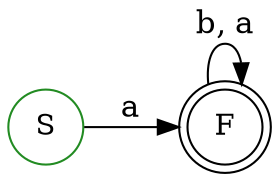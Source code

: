 digraph G {
    rankdir="LR";
    F [label="F", color="black", shape="doublecircle"];
    S [label="S", color="forestgreen", shape="circle"];
    F -> F [fontsize=15, label="b, a"];
    S -> F [fontsize=15, label="a"];
}
